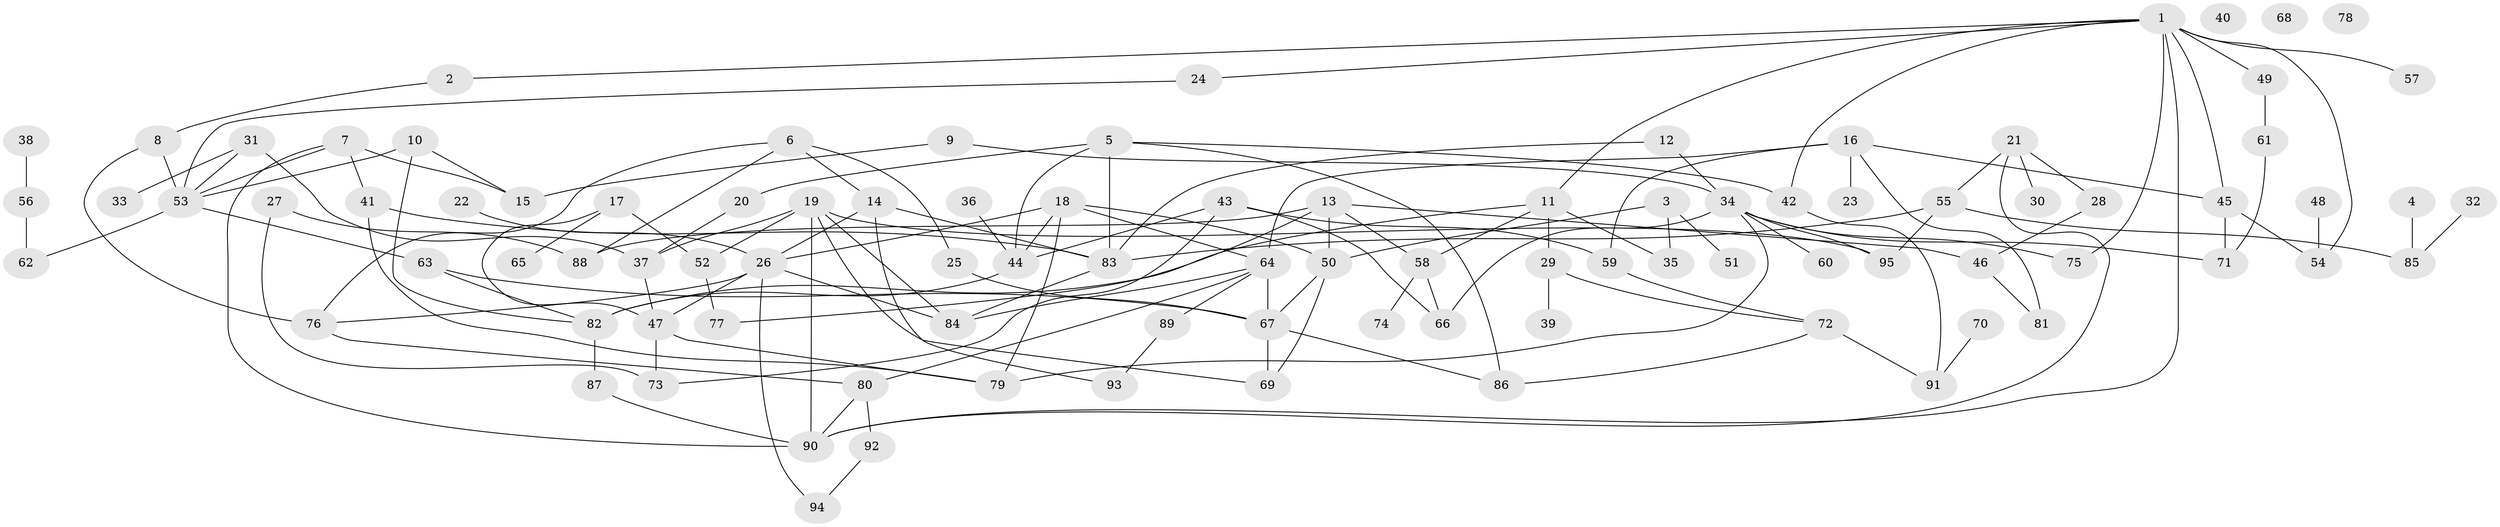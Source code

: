 // coarse degree distribution, {7: 0.10526315789473684, 3: 0.13157894736842105, 1: 0.23684210526315788, 6: 0.10526315789473684, 9: 0.05263157894736842, 14: 0.02631578947368421, 5: 0.07894736842105263, 13: 0.02631578947368421, 2: 0.10526315789473684, 4: 0.05263157894736842, 0: 0.07894736842105263}
// Generated by graph-tools (version 1.1) at 2025/16/03/04/25 18:16:42]
// undirected, 95 vertices, 145 edges
graph export_dot {
graph [start="1"]
  node [color=gray90,style=filled];
  1;
  2;
  3;
  4;
  5;
  6;
  7;
  8;
  9;
  10;
  11;
  12;
  13;
  14;
  15;
  16;
  17;
  18;
  19;
  20;
  21;
  22;
  23;
  24;
  25;
  26;
  27;
  28;
  29;
  30;
  31;
  32;
  33;
  34;
  35;
  36;
  37;
  38;
  39;
  40;
  41;
  42;
  43;
  44;
  45;
  46;
  47;
  48;
  49;
  50;
  51;
  52;
  53;
  54;
  55;
  56;
  57;
  58;
  59;
  60;
  61;
  62;
  63;
  64;
  65;
  66;
  67;
  68;
  69;
  70;
  71;
  72;
  73;
  74;
  75;
  76;
  77;
  78;
  79;
  80;
  81;
  82;
  83;
  84;
  85;
  86;
  87;
  88;
  89;
  90;
  91;
  92;
  93;
  94;
  95;
  1 -- 2;
  1 -- 11;
  1 -- 24;
  1 -- 42;
  1 -- 45;
  1 -- 49;
  1 -- 54;
  1 -- 57;
  1 -- 75;
  1 -- 90;
  2 -- 8;
  3 -- 35;
  3 -- 50;
  3 -- 51;
  4 -- 85;
  5 -- 20;
  5 -- 42;
  5 -- 44;
  5 -- 83;
  5 -- 86;
  6 -- 14;
  6 -- 25;
  6 -- 76;
  6 -- 88;
  7 -- 15;
  7 -- 41;
  7 -- 53;
  7 -- 90;
  8 -- 53;
  8 -- 76;
  9 -- 15;
  9 -- 34;
  10 -- 15;
  10 -- 53;
  10 -- 82;
  11 -- 29;
  11 -- 35;
  11 -- 58;
  11 -- 82;
  12 -- 34;
  12 -- 83;
  13 -- 46;
  13 -- 50;
  13 -- 58;
  13 -- 77;
  13 -- 88;
  14 -- 26;
  14 -- 83;
  14 -- 93;
  16 -- 23;
  16 -- 45;
  16 -- 59;
  16 -- 64;
  16 -- 81;
  17 -- 47;
  17 -- 52;
  17 -- 65;
  18 -- 26;
  18 -- 44;
  18 -- 50;
  18 -- 64;
  18 -- 79;
  19 -- 37;
  19 -- 52;
  19 -- 69;
  19 -- 84;
  19 -- 90;
  19 -- 95;
  20 -- 37;
  21 -- 28;
  21 -- 30;
  21 -- 55;
  21 -- 90;
  22 -- 26;
  24 -- 53;
  25 -- 67;
  26 -- 47;
  26 -- 76;
  26 -- 84;
  26 -- 94;
  27 -- 73;
  27 -- 88;
  28 -- 46;
  29 -- 39;
  29 -- 72;
  31 -- 33;
  31 -- 37;
  31 -- 53;
  32 -- 85;
  34 -- 60;
  34 -- 66;
  34 -- 71;
  34 -- 75;
  34 -- 79;
  34 -- 95;
  36 -- 44;
  37 -- 47;
  38 -- 56;
  41 -- 79;
  41 -- 83;
  42 -- 91;
  43 -- 44;
  43 -- 59;
  43 -- 66;
  43 -- 73;
  44 -- 82;
  45 -- 54;
  45 -- 71;
  46 -- 81;
  47 -- 73;
  47 -- 79;
  48 -- 54;
  49 -- 61;
  50 -- 67;
  50 -- 69;
  52 -- 77;
  53 -- 62;
  53 -- 63;
  55 -- 83;
  55 -- 85;
  55 -- 95;
  56 -- 62;
  58 -- 66;
  58 -- 74;
  59 -- 72;
  61 -- 71;
  63 -- 67;
  63 -- 82;
  64 -- 67;
  64 -- 80;
  64 -- 84;
  64 -- 89;
  67 -- 69;
  67 -- 86;
  70 -- 91;
  72 -- 86;
  72 -- 91;
  76 -- 80;
  80 -- 90;
  80 -- 92;
  82 -- 87;
  83 -- 84;
  87 -- 90;
  89 -- 93;
  92 -- 94;
}

